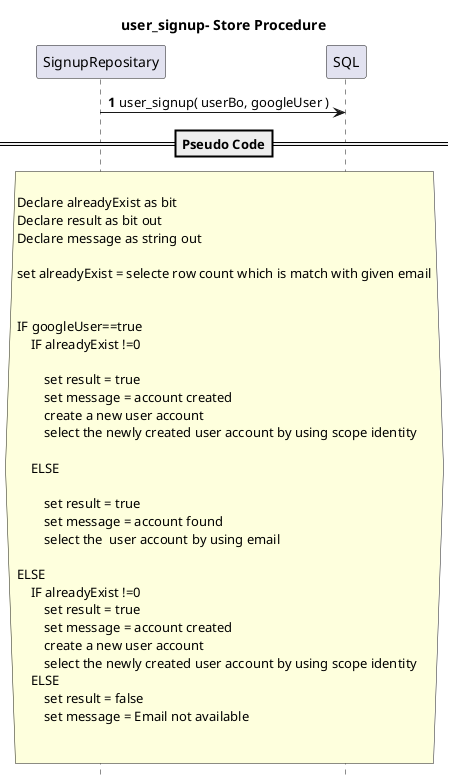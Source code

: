 @startuml

title user_signup- Store Procedure
autonumber
hide footbox
participant SignupRepositary
participant SQL

SignupRepositary -> SQL : user_signup( userBo, googleUser ) 


== Pseudo Code==
hnote across

Declare alreadyExist as bit
Declare result as bit out
Declare message as string out

set alreadyExist = selecte row count which is match with given email


IF googleUser==true
    IF alreadyExist !=0

        set result = true
        set message = account created
        create a new user account
        select the newly created user account by using scope identity

    ELSE

        set result = true
        set message = account found
        select the  user account by using email

ELSE
    IF alreadyExist !=0
        set result = true
        set message = account created
        create a new user account
        select the newly created user account by using scope identity
    ELSE
        set result = false
        set message = Email not available


end note
@enduml